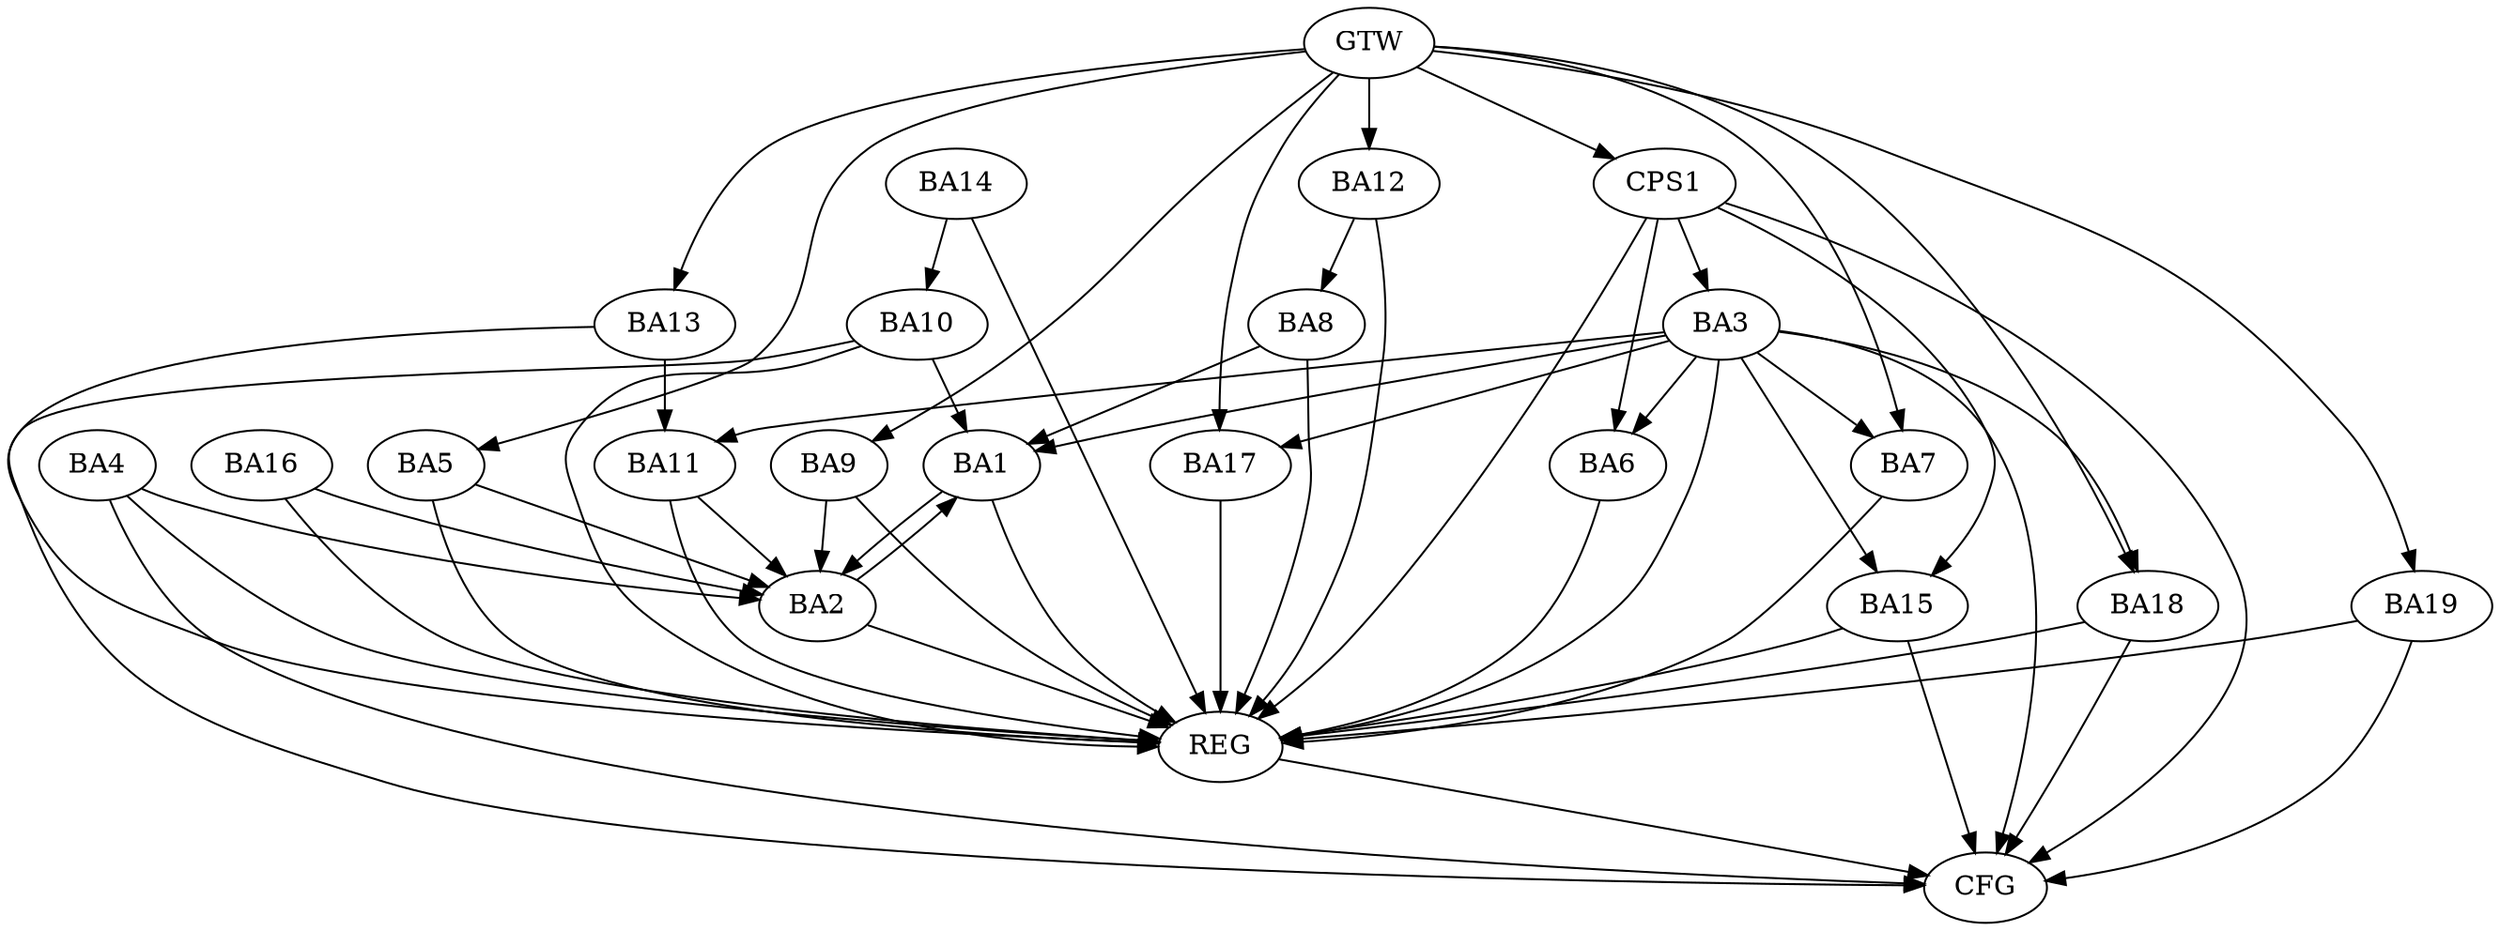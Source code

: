 strict digraph G {
  BA1 [ label="BA1" ];
  BA2 [ label="BA2" ];
  BA3 [ label="BA3" ];
  BA4 [ label="BA4" ];
  BA5 [ label="BA5" ];
  BA6 [ label="BA6" ];
  BA7 [ label="BA7" ];
  BA8 [ label="BA8" ];
  BA9 [ label="BA9" ];
  BA10 [ label="BA10" ];
  BA11 [ label="BA11" ];
  BA12 [ label="BA12" ];
  BA13 [ label="BA13" ];
  BA14 [ label="BA14" ];
  BA15 [ label="BA15" ];
  BA16 [ label="BA16" ];
  BA17 [ label="BA17" ];
  BA18 [ label="BA18" ];
  BA19 [ label="BA19" ];
  CPS1 [ label="CPS1" ];
  GTW [ label="GTW" ];
  REG [ label="REG" ];
  CFG [ label="CFG" ];
  BA1 -> BA2;
  BA2 -> BA1;
  BA3 -> BA1;
  BA4 -> BA2;
  BA5 -> BA2;
  BA8 -> BA1;
  BA9 -> BA2;
  BA10 -> BA1;
  BA11 -> BA2;
  BA12 -> BA8;
  BA13 -> BA11;
  BA14 -> BA10;
  BA16 -> BA2;
  CPS1 -> BA6;
  CPS1 -> BA15;
  CPS1 -> BA3;
  GTW -> BA5;
  GTW -> BA7;
  GTW -> BA9;
  GTW -> BA12;
  GTW -> BA13;
  GTW -> BA17;
  GTW -> BA18;
  GTW -> BA19;
  GTW -> CPS1;
  BA1 -> REG;
  BA2 -> REG;
  BA3 -> REG;
  BA4 -> REG;
  BA5 -> REG;
  BA6 -> REG;
  BA7 -> REG;
  BA8 -> REG;
  BA9 -> REG;
  BA10 -> REG;
  BA11 -> REG;
  BA12 -> REG;
  BA13 -> REG;
  BA14 -> REG;
  BA15 -> REG;
  BA16 -> REG;
  BA17 -> REG;
  BA18 -> REG;
  BA19 -> REG;
  CPS1 -> REG;
  BA15 -> CFG;
  BA19 -> CFG;
  CPS1 -> CFG;
  BA18 -> CFG;
  BA10 -> CFG;
  BA4 -> CFG;
  BA3 -> CFG;
  REG -> CFG;
  BA3 -> BA7;
  BA3 -> BA11;
  BA3 -> BA15;
  BA3 -> BA17;
  BA3 -> BA6;
  BA3 -> BA18;
}
